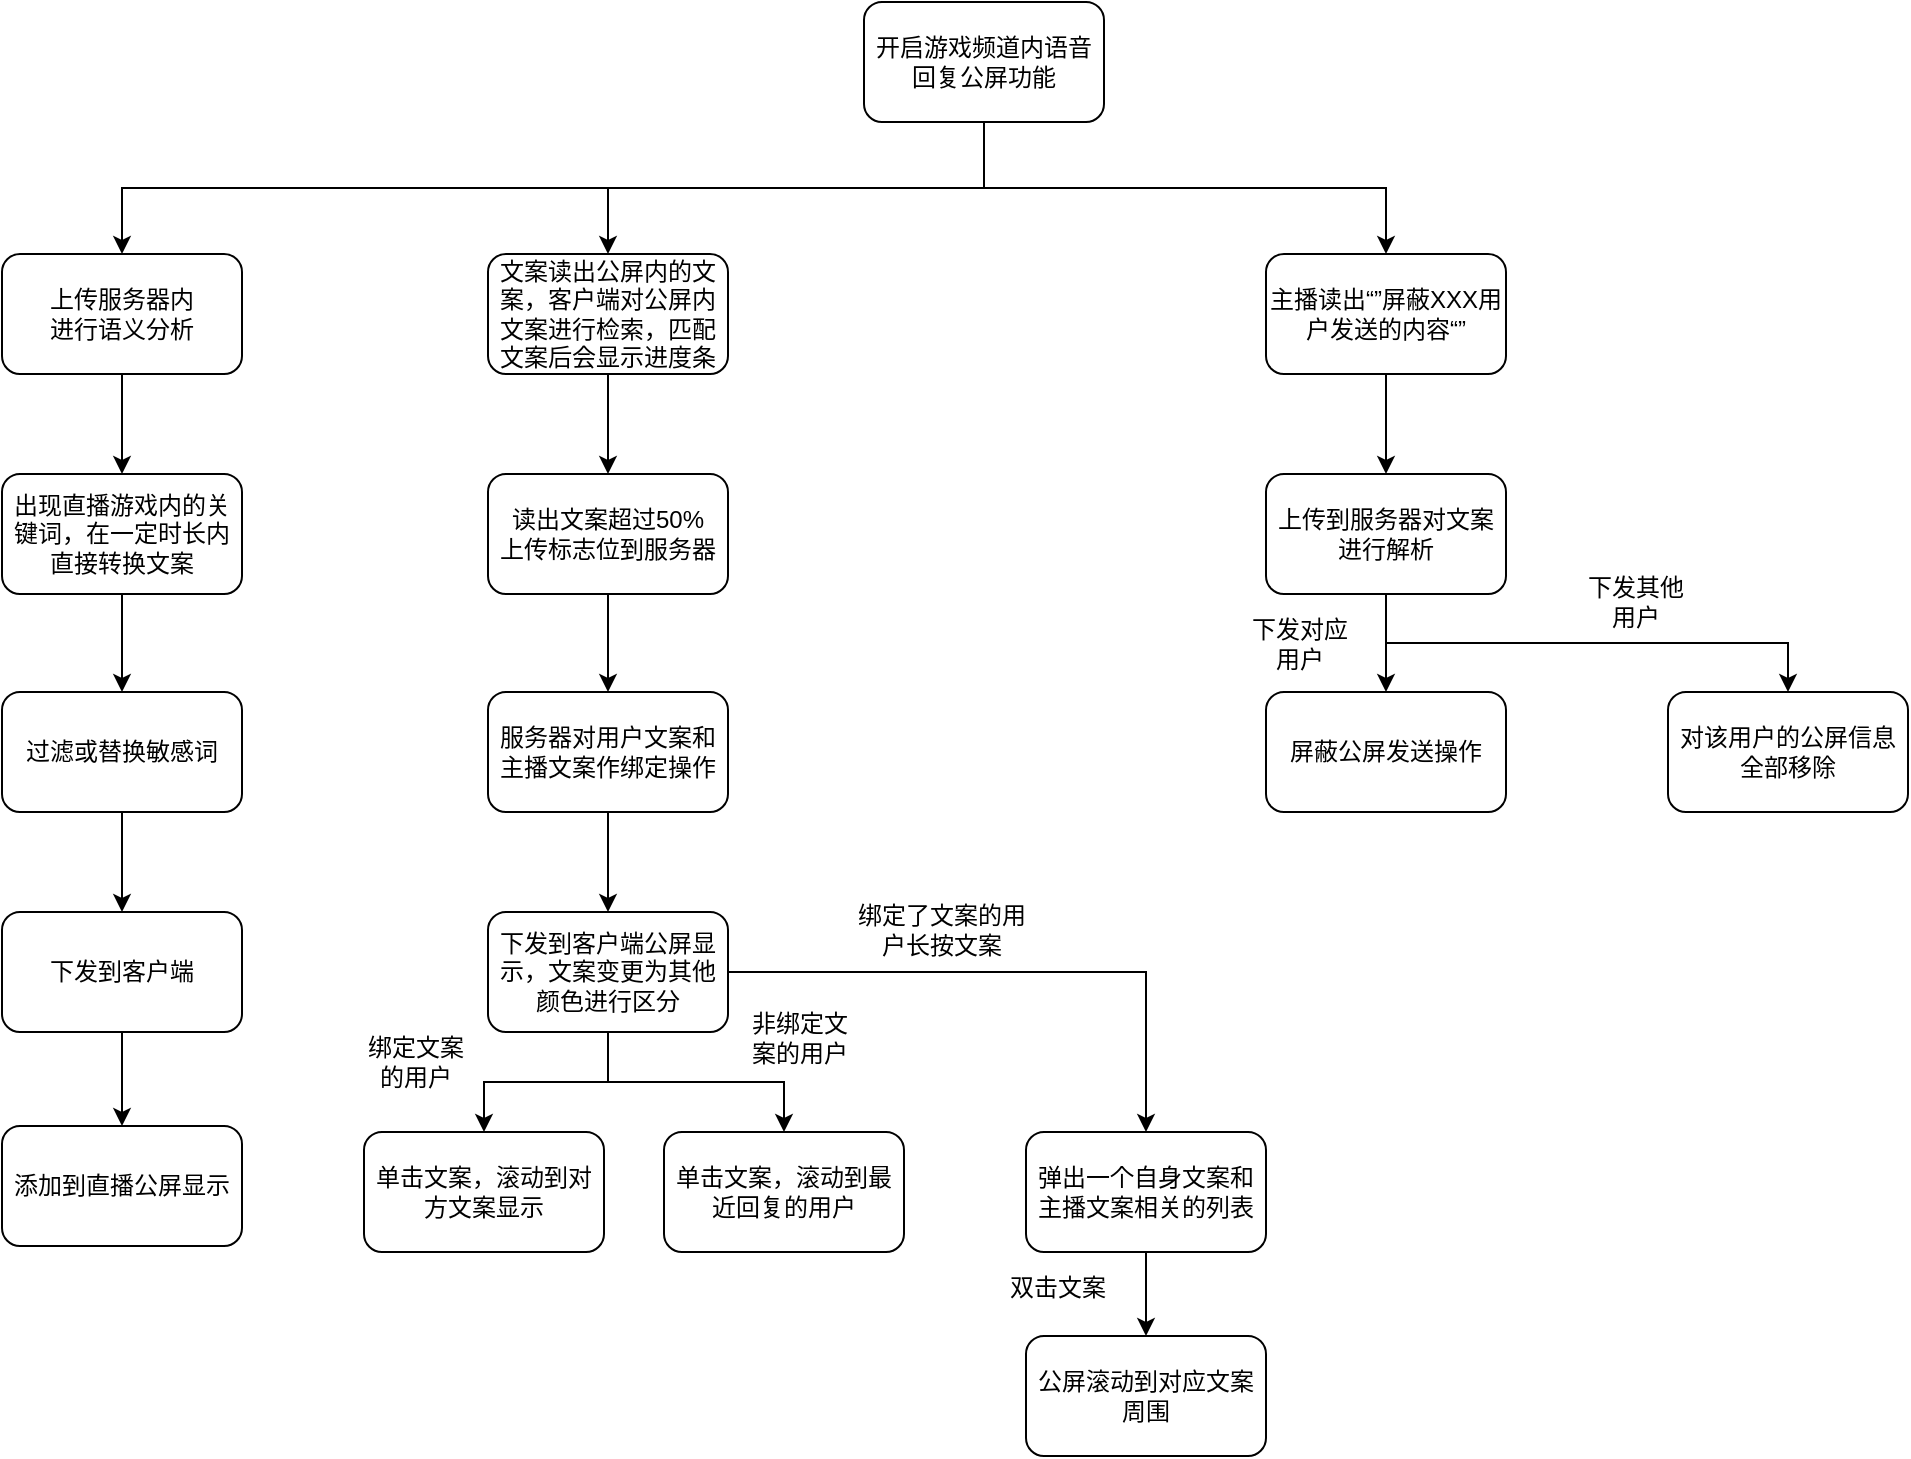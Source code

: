 <mxfile version="15.7.1" type="github">
  <diagram id="j3-E8ACNlOI2-sCJr9RR" name="Page-1">
    <mxGraphModel dx="1422" dy="761" grid="0" gridSize="10" guides="1" tooltips="1" connect="1" arrows="1" fold="1" page="1" pageScale="1" pageWidth="1169" pageHeight="827" math="0" shadow="0">
      <root>
        <mxCell id="0" />
        <mxCell id="1" parent="0" />
        <mxCell id="Ikl9gkadjKj9M4gHQZJt-3" style="edgeStyle=orthogonalEdgeStyle;rounded=0;orthogonalLoop=1;jettySize=auto;html=1;exitX=0.5;exitY=1;exitDx=0;exitDy=0;" edge="1" parent="1" source="Ikl9gkadjKj9M4gHQZJt-1" target="Ikl9gkadjKj9M4gHQZJt-2">
          <mxGeometry relative="1" as="geometry" />
        </mxCell>
        <mxCell id="Ikl9gkadjKj9M4gHQZJt-15" style="edgeStyle=orthogonalEdgeStyle;rounded=0;orthogonalLoop=1;jettySize=auto;html=1;exitX=0.5;exitY=1;exitDx=0;exitDy=0;entryX=0.5;entryY=0;entryDx=0;entryDy=0;" edge="1" parent="1" source="Ikl9gkadjKj9M4gHQZJt-1" target="Ikl9gkadjKj9M4gHQZJt-14">
          <mxGeometry relative="1" as="geometry" />
        </mxCell>
        <mxCell id="Ikl9gkadjKj9M4gHQZJt-37" style="edgeStyle=orthogonalEdgeStyle;rounded=0;orthogonalLoop=1;jettySize=auto;html=1;exitX=0.5;exitY=1;exitDx=0;exitDy=0;" edge="1" parent="1" source="Ikl9gkadjKj9M4gHQZJt-1" target="Ikl9gkadjKj9M4gHQZJt-36">
          <mxGeometry relative="1" as="geometry" />
        </mxCell>
        <mxCell id="Ikl9gkadjKj9M4gHQZJt-1" value="开启游戏频道内语音回复公屏功能" style="rounded=1;whiteSpace=wrap;html=1;" vertex="1" parent="1">
          <mxGeometry x="504" y="73" width="120" height="60" as="geometry" />
        </mxCell>
        <mxCell id="Ikl9gkadjKj9M4gHQZJt-10" style="edgeStyle=orthogonalEdgeStyle;rounded=0;orthogonalLoop=1;jettySize=auto;html=1;exitX=0.5;exitY=1;exitDx=0;exitDy=0;entryX=0.5;entryY=0;entryDx=0;entryDy=0;" edge="1" parent="1" source="Ikl9gkadjKj9M4gHQZJt-2" target="Ikl9gkadjKj9M4gHQZJt-9">
          <mxGeometry relative="1" as="geometry" />
        </mxCell>
        <mxCell id="Ikl9gkadjKj9M4gHQZJt-2" value="上传服务器内&lt;br&gt;进行语义分析" style="rounded=1;whiteSpace=wrap;html=1;" vertex="1" parent="1">
          <mxGeometry x="73" y="199" width="120" height="60" as="geometry" />
        </mxCell>
        <mxCell id="Ikl9gkadjKj9M4gHQZJt-7" style="edgeStyle=orthogonalEdgeStyle;rounded=0;orthogonalLoop=1;jettySize=auto;html=1;exitX=0.5;exitY=1;exitDx=0;exitDy=0;entryX=0.5;entryY=0;entryDx=0;entryDy=0;" edge="1" parent="1" source="Ikl9gkadjKj9M4gHQZJt-4" target="Ikl9gkadjKj9M4gHQZJt-6">
          <mxGeometry relative="1" as="geometry" />
        </mxCell>
        <mxCell id="Ikl9gkadjKj9M4gHQZJt-4" value="过滤或替换敏感词" style="rounded=1;whiteSpace=wrap;html=1;" vertex="1" parent="1">
          <mxGeometry x="73" y="418" width="120" height="60" as="geometry" />
        </mxCell>
        <mxCell id="Ikl9gkadjKj9M4gHQZJt-13" style="edgeStyle=orthogonalEdgeStyle;rounded=0;orthogonalLoop=1;jettySize=auto;html=1;exitX=0.5;exitY=1;exitDx=0;exitDy=0;" edge="1" parent="1" source="Ikl9gkadjKj9M4gHQZJt-6" target="Ikl9gkadjKj9M4gHQZJt-12">
          <mxGeometry relative="1" as="geometry" />
        </mxCell>
        <mxCell id="Ikl9gkadjKj9M4gHQZJt-6" value="下发到客户端" style="rounded=1;whiteSpace=wrap;html=1;" vertex="1" parent="1">
          <mxGeometry x="73" y="528" width="120" height="60" as="geometry" />
        </mxCell>
        <mxCell id="Ikl9gkadjKj9M4gHQZJt-11" style="edgeStyle=orthogonalEdgeStyle;rounded=0;orthogonalLoop=1;jettySize=auto;html=1;exitX=0.5;exitY=1;exitDx=0;exitDy=0;" edge="1" parent="1" source="Ikl9gkadjKj9M4gHQZJt-9" target="Ikl9gkadjKj9M4gHQZJt-4">
          <mxGeometry relative="1" as="geometry" />
        </mxCell>
        <mxCell id="Ikl9gkadjKj9M4gHQZJt-9" value="出现直播游戏内的关键词，在一定时长内直接转换文案" style="rounded=1;whiteSpace=wrap;html=1;" vertex="1" parent="1">
          <mxGeometry x="73" y="309" width="120" height="60" as="geometry" />
        </mxCell>
        <mxCell id="Ikl9gkadjKj9M4gHQZJt-12" value="添加到直播公屏显示" style="rounded=1;whiteSpace=wrap;html=1;" vertex="1" parent="1">
          <mxGeometry x="73" y="635" width="120" height="60" as="geometry" />
        </mxCell>
        <mxCell id="Ikl9gkadjKj9M4gHQZJt-17" style="edgeStyle=orthogonalEdgeStyle;rounded=0;orthogonalLoop=1;jettySize=auto;html=1;exitX=0.5;exitY=1;exitDx=0;exitDy=0;" edge="1" parent="1" source="Ikl9gkadjKj9M4gHQZJt-14" target="Ikl9gkadjKj9M4gHQZJt-16">
          <mxGeometry relative="1" as="geometry" />
        </mxCell>
        <mxCell id="Ikl9gkadjKj9M4gHQZJt-14" value="文案读出公屏内的文案，客户端对公屏内文案进行检索，匹配文案后会显示进度条" style="rounded=1;whiteSpace=wrap;html=1;" vertex="1" parent="1">
          <mxGeometry x="316" y="199" width="120" height="60" as="geometry" />
        </mxCell>
        <mxCell id="Ikl9gkadjKj9M4gHQZJt-19" style="edgeStyle=orthogonalEdgeStyle;rounded=0;orthogonalLoop=1;jettySize=auto;html=1;exitX=0.5;exitY=1;exitDx=0;exitDy=0;" edge="1" parent="1" source="Ikl9gkadjKj9M4gHQZJt-16" target="Ikl9gkadjKj9M4gHQZJt-18">
          <mxGeometry relative="1" as="geometry" />
        </mxCell>
        <mxCell id="Ikl9gkadjKj9M4gHQZJt-16" value="读出文案超过50%&lt;br&gt;上传标志位到服务器" style="rounded=1;whiteSpace=wrap;html=1;" vertex="1" parent="1">
          <mxGeometry x="316" y="309" width="120" height="60" as="geometry" />
        </mxCell>
        <mxCell id="Ikl9gkadjKj9M4gHQZJt-21" style="edgeStyle=orthogonalEdgeStyle;rounded=0;orthogonalLoop=1;jettySize=auto;html=1;exitX=0.5;exitY=1;exitDx=0;exitDy=0;" edge="1" parent="1" source="Ikl9gkadjKj9M4gHQZJt-18" target="Ikl9gkadjKj9M4gHQZJt-20">
          <mxGeometry relative="1" as="geometry" />
        </mxCell>
        <mxCell id="Ikl9gkadjKj9M4gHQZJt-18" value="服务器对用户文案和主播文案作绑定操作" style="rounded=1;whiteSpace=wrap;html=1;" vertex="1" parent="1">
          <mxGeometry x="316" y="418" width="120" height="60" as="geometry" />
        </mxCell>
        <mxCell id="Ikl9gkadjKj9M4gHQZJt-23" style="edgeStyle=orthogonalEdgeStyle;rounded=0;orthogonalLoop=1;jettySize=auto;html=1;exitX=0.5;exitY=1;exitDx=0;exitDy=0;" edge="1" parent="1" source="Ikl9gkadjKj9M4gHQZJt-20" target="Ikl9gkadjKj9M4gHQZJt-22">
          <mxGeometry relative="1" as="geometry" />
        </mxCell>
        <mxCell id="Ikl9gkadjKj9M4gHQZJt-26" style="edgeStyle=orthogonalEdgeStyle;rounded=0;orthogonalLoop=1;jettySize=auto;html=1;exitX=0.5;exitY=1;exitDx=0;exitDy=0;" edge="1" parent="1" source="Ikl9gkadjKj9M4gHQZJt-20" target="Ikl9gkadjKj9M4gHQZJt-25">
          <mxGeometry relative="1" as="geometry" />
        </mxCell>
        <mxCell id="Ikl9gkadjKj9M4gHQZJt-31" style="edgeStyle=orthogonalEdgeStyle;rounded=0;orthogonalLoop=1;jettySize=auto;html=1;exitX=1;exitY=0.5;exitDx=0;exitDy=0;" edge="1" parent="1" source="Ikl9gkadjKj9M4gHQZJt-20" target="Ikl9gkadjKj9M4gHQZJt-30">
          <mxGeometry relative="1" as="geometry" />
        </mxCell>
        <mxCell id="Ikl9gkadjKj9M4gHQZJt-20" value="下发到客户端公屏显示，文案变更为其他颜色进行区分" style="rounded=1;whiteSpace=wrap;html=1;" vertex="1" parent="1">
          <mxGeometry x="316" y="528" width="120" height="60" as="geometry" />
        </mxCell>
        <mxCell id="Ikl9gkadjKj9M4gHQZJt-22" value="单击文案，滚动到对方文案显示" style="rounded=1;whiteSpace=wrap;html=1;" vertex="1" parent="1">
          <mxGeometry x="254" y="638" width="120" height="60" as="geometry" />
        </mxCell>
        <mxCell id="Ikl9gkadjKj9M4gHQZJt-25" value="单击文案，滚动到最近回复的用户" style="rounded=1;whiteSpace=wrap;html=1;" vertex="1" parent="1">
          <mxGeometry x="404" y="638" width="120" height="60" as="geometry" />
        </mxCell>
        <mxCell id="Ikl9gkadjKj9M4gHQZJt-27" value="绑定文案的用户" style="text;html=1;strokeColor=none;fillColor=none;align=center;verticalAlign=middle;whiteSpace=wrap;rounded=0;" vertex="1" parent="1">
          <mxGeometry x="250" y="588" width="60" height="30" as="geometry" />
        </mxCell>
        <mxCell id="Ikl9gkadjKj9M4gHQZJt-28" value="非绑定文案的用户" style="text;html=1;strokeColor=none;fillColor=none;align=center;verticalAlign=middle;whiteSpace=wrap;rounded=0;" vertex="1" parent="1">
          <mxGeometry x="442" y="576" width="60" height="30" as="geometry" />
        </mxCell>
        <mxCell id="Ikl9gkadjKj9M4gHQZJt-34" style="edgeStyle=orthogonalEdgeStyle;rounded=0;orthogonalLoop=1;jettySize=auto;html=1;exitX=0.5;exitY=1;exitDx=0;exitDy=0;entryX=0.5;entryY=0;entryDx=0;entryDy=0;" edge="1" parent="1" source="Ikl9gkadjKj9M4gHQZJt-30" target="Ikl9gkadjKj9M4gHQZJt-33">
          <mxGeometry relative="1" as="geometry" />
        </mxCell>
        <mxCell id="Ikl9gkadjKj9M4gHQZJt-30" value="弹出一个自身文案和主播文案相关的列表" style="rounded=1;whiteSpace=wrap;html=1;" vertex="1" parent="1">
          <mxGeometry x="585" y="638" width="120" height="60" as="geometry" />
        </mxCell>
        <mxCell id="Ikl9gkadjKj9M4gHQZJt-32" value="绑定了文案的用户长按文案" style="text;html=1;strokeColor=none;fillColor=none;align=center;verticalAlign=middle;whiteSpace=wrap;rounded=0;" vertex="1" parent="1">
          <mxGeometry x="496" y="522" width="94" height="30" as="geometry" />
        </mxCell>
        <mxCell id="Ikl9gkadjKj9M4gHQZJt-33" value="公屏滚动到对应文案周围" style="rounded=1;whiteSpace=wrap;html=1;" vertex="1" parent="1">
          <mxGeometry x="585" y="740" width="120" height="60" as="geometry" />
        </mxCell>
        <mxCell id="Ikl9gkadjKj9M4gHQZJt-35" value="双击文案" style="text;html=1;strokeColor=none;fillColor=none;align=center;verticalAlign=middle;whiteSpace=wrap;rounded=0;" vertex="1" parent="1">
          <mxGeometry x="571" y="701" width="60" height="30" as="geometry" />
        </mxCell>
        <mxCell id="Ikl9gkadjKj9M4gHQZJt-39" style="edgeStyle=orthogonalEdgeStyle;rounded=0;orthogonalLoop=1;jettySize=auto;html=1;exitX=0.5;exitY=1;exitDx=0;exitDy=0;" edge="1" parent="1" source="Ikl9gkadjKj9M4gHQZJt-36" target="Ikl9gkadjKj9M4gHQZJt-38">
          <mxGeometry relative="1" as="geometry" />
        </mxCell>
        <mxCell id="Ikl9gkadjKj9M4gHQZJt-36" value="主播读出“”屏蔽XXX用户发送的内容“”" style="rounded=1;whiteSpace=wrap;html=1;" vertex="1" parent="1">
          <mxGeometry x="705" y="199" width="120" height="60" as="geometry" />
        </mxCell>
        <mxCell id="Ikl9gkadjKj9M4gHQZJt-41" style="edgeStyle=orthogonalEdgeStyle;rounded=0;orthogonalLoop=1;jettySize=auto;html=1;exitX=0.5;exitY=1;exitDx=0;exitDy=0;entryX=0.5;entryY=0;entryDx=0;entryDy=0;" edge="1" parent="1" source="Ikl9gkadjKj9M4gHQZJt-38" target="Ikl9gkadjKj9M4gHQZJt-40">
          <mxGeometry relative="1" as="geometry" />
        </mxCell>
        <mxCell id="Ikl9gkadjKj9M4gHQZJt-44" style="edgeStyle=orthogonalEdgeStyle;rounded=0;orthogonalLoop=1;jettySize=auto;html=1;exitX=0.5;exitY=1;exitDx=0;exitDy=0;" edge="1" parent="1" source="Ikl9gkadjKj9M4gHQZJt-38" target="Ikl9gkadjKj9M4gHQZJt-43">
          <mxGeometry relative="1" as="geometry" />
        </mxCell>
        <mxCell id="Ikl9gkadjKj9M4gHQZJt-38" value="上传到服务器对文案进行解析" style="rounded=1;whiteSpace=wrap;html=1;" vertex="1" parent="1">
          <mxGeometry x="705" y="309" width="120" height="60" as="geometry" />
        </mxCell>
        <mxCell id="Ikl9gkadjKj9M4gHQZJt-40" value="屏蔽公屏发送操作" style="rounded=1;whiteSpace=wrap;html=1;" vertex="1" parent="1">
          <mxGeometry x="705" y="418" width="120" height="60" as="geometry" />
        </mxCell>
        <mxCell id="Ikl9gkadjKj9M4gHQZJt-42" value="下发对应用户" style="text;html=1;strokeColor=none;fillColor=none;align=center;verticalAlign=middle;whiteSpace=wrap;rounded=0;" vertex="1" parent="1">
          <mxGeometry x="692" y="379" width="60" height="30" as="geometry" />
        </mxCell>
        <mxCell id="Ikl9gkadjKj9M4gHQZJt-43" value="对该用户的公屏信息全部移除" style="rounded=1;whiteSpace=wrap;html=1;" vertex="1" parent="1">
          <mxGeometry x="906" y="418" width="120" height="60" as="geometry" />
        </mxCell>
        <mxCell id="Ikl9gkadjKj9M4gHQZJt-45" value="下发其他用户" style="text;html=1;strokeColor=none;fillColor=none;align=center;verticalAlign=middle;whiteSpace=wrap;rounded=0;" vertex="1" parent="1">
          <mxGeometry x="860" y="358" width="60" height="30" as="geometry" />
        </mxCell>
      </root>
    </mxGraphModel>
  </diagram>
</mxfile>
